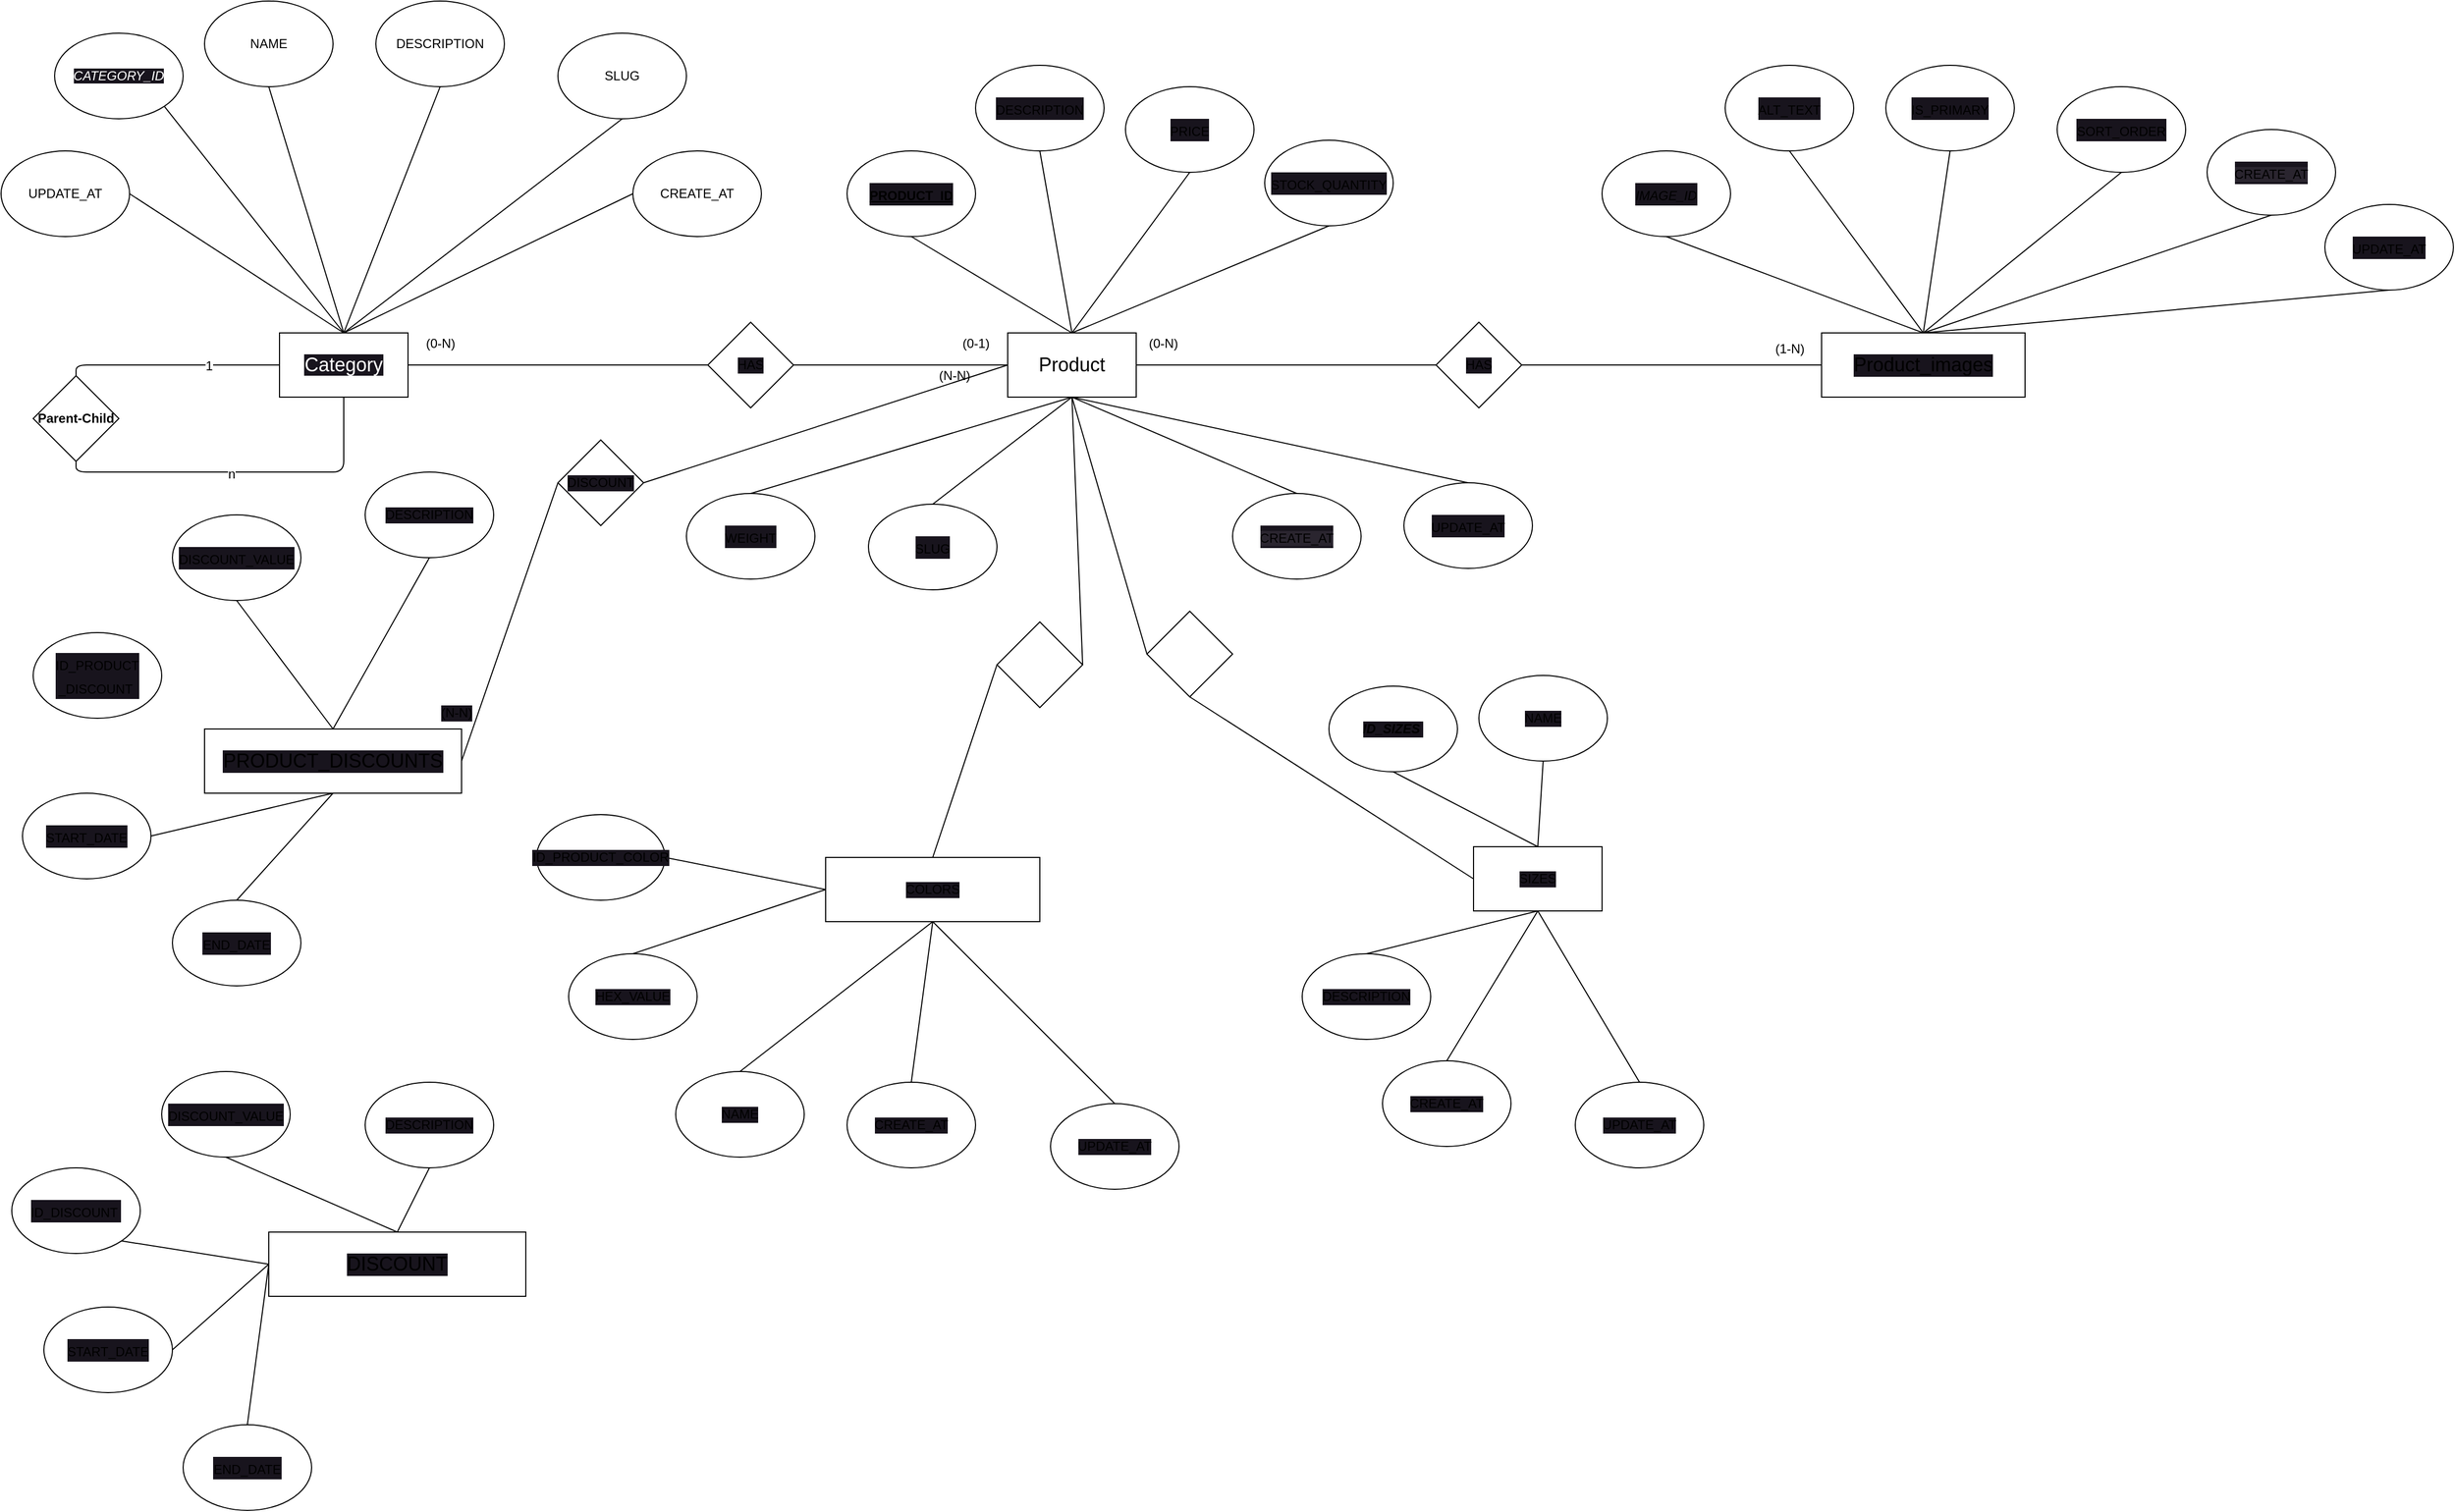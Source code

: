 <mxfile>
    <diagram id="ZuZ0NZf9SKrSVg9AD1OI" name="ERD">
        <mxGraphModel dx="2533" dy="1006" grid="1" gridSize="10" guides="1" tooltips="1" connect="1" arrows="1" fold="1" page="1" pageScale="1" pageWidth="850" pageHeight="1100" math="0" shadow="0">
            <root>
                <mxCell id="0"/>
                <mxCell id="1" parent="0"/>
                <mxCell id="16" style="edgeStyle=none;html=1;exitX=0.5;exitY=0;exitDx=0;exitDy=0;entryX=1;entryY=0.5;entryDx=0;entryDy=0;endArrow=none;endFill=0;" parent="1" source="2" target="8" edge="1">
                    <mxGeometry relative="1" as="geometry"/>
                </mxCell>
                <mxCell id="17" style="edgeStyle=none;html=1;exitX=0.5;exitY=0;exitDx=0;exitDy=0;entryX=1;entryY=1;entryDx=0;entryDy=0;endArrow=none;endFill=0;" parent="1" source="2" target="3" edge="1">
                    <mxGeometry relative="1" as="geometry"/>
                </mxCell>
                <mxCell id="18" style="edgeStyle=none;html=1;exitX=0.5;exitY=0;exitDx=0;exitDy=0;entryX=0.5;entryY=1;entryDx=0;entryDy=0;endArrow=none;endFill=0;" parent="1" source="2" target="4" edge="1">
                    <mxGeometry relative="1" as="geometry"/>
                </mxCell>
                <mxCell id="19" style="edgeStyle=none;html=1;exitX=0.5;exitY=0;exitDx=0;exitDy=0;entryX=0.5;entryY=1;entryDx=0;entryDy=0;endArrow=none;endFill=0;" parent="1" source="2" target="5" edge="1">
                    <mxGeometry relative="1" as="geometry"/>
                </mxCell>
                <mxCell id="20" style="edgeStyle=none;html=1;exitX=0.5;exitY=0;exitDx=0;exitDy=0;entryX=0.5;entryY=1;entryDx=0;entryDy=0;endArrow=none;endFill=0;" parent="1" source="2" target="6" edge="1">
                    <mxGeometry relative="1" as="geometry"/>
                </mxCell>
                <mxCell id="21" style="edgeStyle=none;html=1;exitX=0.5;exitY=0;exitDx=0;exitDy=0;entryX=0;entryY=0.5;entryDx=0;entryDy=0;endArrow=none;endFill=0;" parent="1" source="2" target="7" edge="1">
                    <mxGeometry relative="1" as="geometry"/>
                </mxCell>
                <mxCell id="24" style="edgeStyle=orthogonalEdgeStyle;html=1;exitX=0.5;exitY=1;exitDx=0;exitDy=0;entryX=0.5;entryY=1;entryDx=0;entryDy=0;endArrow=none;endFill=0;" parent="1" source="2" target="22" edge="1">
                    <mxGeometry relative="1" as="geometry"/>
                </mxCell>
                <mxCell id="29" value="&lt;font style=&quot;font-size: 12px;&quot;&gt;n&lt;/font&gt;" style="edgeLabel;html=1;align=center;verticalAlign=middle;resizable=0;points=[];" vertex="1" connectable="0" parent="24">
                    <mxGeometry x="0.063" y="2" relative="1" as="geometry">
                        <mxPoint as="offset"/>
                    </mxGeometry>
                </mxCell>
                <mxCell id="52" style="edgeStyle=orthogonalEdgeStyle;html=1;exitX=1;exitY=0.5;exitDx=0;exitDy=0;fontFamily=Helvetica;fontSize=12;endArrow=none;endFill=0;" edge="1" parent="1" source="2" target="51">
                    <mxGeometry relative="1" as="geometry"/>
                </mxCell>
                <mxCell id="2" value="&lt;div style=&quot;color: rgb(255, 255, 255); font-size: 18px; line-height: 27px;&quot;&gt;&lt;span style=&quot;background-color: rgb(24, 20, 29);&quot;&gt;Category&lt;/span&gt;&lt;/div&gt;" style="rounded=0;whiteSpace=wrap;html=1;" parent="1" vertex="1">
                    <mxGeometry x="260" y="360" width="120" height="60" as="geometry"/>
                </mxCell>
                <mxCell id="3" value="&lt;font color=&quot;#ffffff&quot;&gt;&lt;span style=&quot;background-color: rgb(24, 20, 29);&quot;&gt;&lt;i&gt;CATEGORY_ID&lt;/i&gt;&lt;/span&gt;&lt;/font&gt;" style="ellipse;whiteSpace=wrap;html=1;" parent="1" vertex="1">
                    <mxGeometry x="50" y="80" width="120" height="80" as="geometry"/>
                </mxCell>
                <mxCell id="4" value="NAME" style="ellipse;whiteSpace=wrap;html=1;" parent="1" vertex="1">
                    <mxGeometry x="190" y="50" width="120" height="80" as="geometry"/>
                </mxCell>
                <mxCell id="5" value="DESCRIPTION" style="ellipse;whiteSpace=wrap;html=1;" parent="1" vertex="1">
                    <mxGeometry x="350" y="50" width="120" height="80" as="geometry"/>
                </mxCell>
                <mxCell id="6" value="SLUG" style="ellipse;whiteSpace=wrap;html=1;" parent="1" vertex="1">
                    <mxGeometry x="520" y="80" width="120" height="80" as="geometry"/>
                </mxCell>
                <mxCell id="7" value="CREATE_AT" style="ellipse;whiteSpace=wrap;html=1;" parent="1" vertex="1">
                    <mxGeometry x="590" y="190" width="120" height="80" as="geometry"/>
                </mxCell>
                <mxCell id="8" value="UPDATE_AT" style="ellipse;whiteSpace=wrap;html=1;" parent="1" vertex="1">
                    <mxGeometry y="190" width="120" height="80" as="geometry"/>
                </mxCell>
                <mxCell id="49" style="edgeStyle=orthogonalEdgeStyle;html=1;exitX=0.5;exitY=0;exitDx=0;exitDy=0;entryX=0;entryY=0.5;entryDx=0;entryDy=0;fontFamily=Helvetica;fontSize=12;endArrow=none;endFill=0;" edge="1" parent="1" source="22" target="2">
                    <mxGeometry relative="1" as="geometry"/>
                </mxCell>
                <mxCell id="50" value="1" style="edgeLabel;html=1;align=center;verticalAlign=middle;resizable=0;points=[];fontSize=12;fontFamily=Helvetica;" vertex="1" connectable="0" parent="49">
                    <mxGeometry x="0.333" y="-1" relative="1" as="geometry">
                        <mxPoint as="offset"/>
                    </mxGeometry>
                </mxCell>
                <mxCell id="22" value="&lt;b&gt;Parent-Child&lt;/b&gt;" style="rhombus;whiteSpace=wrap;html=1;" parent="1" vertex="1">
                    <mxGeometry x="30" y="400" width="80" height="80" as="geometry"/>
                </mxCell>
                <mxCell id="60" style="edgeStyle=none;html=1;exitX=0.5;exitY=0;exitDx=0;exitDy=0;entryX=0.5;entryY=1;entryDx=0;entryDy=0;fontFamily=Helvetica;fontSize=12;endArrow=none;endFill=0;" edge="1" parent="1" source="30" target="32">
                    <mxGeometry relative="1" as="geometry"/>
                </mxCell>
                <mxCell id="61" style="edgeStyle=none;html=1;exitX=0.5;exitY=0;exitDx=0;exitDy=0;entryX=0.5;entryY=1;entryDx=0;entryDy=0;fontFamily=Helvetica;fontSize=12;endArrow=none;endFill=0;" edge="1" parent="1" source="30" target="33">
                    <mxGeometry relative="1" as="geometry"/>
                </mxCell>
                <mxCell id="79" style="edgeStyle=none;html=1;exitX=0.5;exitY=1;exitDx=0;exitDy=0;entryX=0.5;entryY=0;entryDx=0;entryDy=0;fontFamily=Helvetica;fontSize=12;endArrow=none;endFill=0;" edge="1" parent="1" source="30" target="75">
                    <mxGeometry relative="1" as="geometry"/>
                </mxCell>
                <mxCell id="81" style="edgeStyle=none;html=1;exitX=0.5;exitY=1;exitDx=0;exitDy=0;entryX=0.5;entryY=0;entryDx=0;entryDy=0;fontFamily=Helvetica;fontSize=12;endArrow=none;endFill=0;" edge="1" parent="1" source="30" target="80">
                    <mxGeometry relative="1" as="geometry"/>
                </mxCell>
                <mxCell id="30" value="&lt;font style=&quot;font-size: 18px;&quot;&gt;Product&lt;/font&gt;" style="rounded=0;whiteSpace=wrap;html=1;fontSize=12;" vertex="1" parent="1">
                    <mxGeometry x="940" y="360" width="120" height="60" as="geometry"/>
                </mxCell>
                <mxCell id="40" style="edgeStyle=none;html=1;exitX=0.5;exitY=0;exitDx=0;exitDy=0;entryX=0.5;entryY=1;entryDx=0;entryDy=0;fontSize=18;endArrow=none;endFill=0;" edge="1" parent="1" source="31" target="35">
                    <mxGeometry relative="1" as="geometry"/>
                </mxCell>
                <mxCell id="41" style="edgeStyle=none;html=1;exitX=0.5;exitY=0;exitDx=0;exitDy=0;entryX=0.5;entryY=1;entryDx=0;entryDy=0;fontSize=18;endArrow=none;endFill=0;" edge="1" parent="1" source="31" target="36">
                    <mxGeometry relative="1" as="geometry"/>
                </mxCell>
                <mxCell id="42" style="edgeStyle=none;html=1;exitX=0.5;exitY=0;exitDx=0;exitDy=0;entryX=0.5;entryY=1;entryDx=0;entryDy=0;fontSize=18;endArrow=none;endFill=0;" edge="1" parent="1" source="31" target="37">
                    <mxGeometry relative="1" as="geometry"/>
                </mxCell>
                <mxCell id="44" style="edgeStyle=none;html=1;exitX=0.5;exitY=0;exitDx=0;exitDy=0;entryX=0.5;entryY=1;entryDx=0;entryDy=0;fontSize=18;endArrow=none;endFill=0;" edge="1" parent="1" source="31" target="38">
                    <mxGeometry relative="1" as="geometry">
                        <mxPoint x="2030" y="280" as="targetPoint"/>
                    </mxGeometry>
                </mxCell>
                <mxCell id="71" style="edgeStyle=none;html=1;exitX=0.5;exitY=0;exitDx=0;exitDy=0;entryX=0.5;entryY=1;entryDx=0;entryDy=0;fontFamily=Helvetica;fontSize=12;endArrow=none;endFill=0;" edge="1" parent="1" source="31" target="67">
                    <mxGeometry relative="1" as="geometry"/>
                </mxCell>
                <mxCell id="72" style="edgeStyle=none;html=1;exitX=0.5;exitY=0;exitDx=0;exitDy=0;entryX=0.5;entryY=1;entryDx=0;entryDy=0;fontFamily=Helvetica;fontSize=12;endArrow=none;endFill=0;" edge="1" parent="1" source="31" target="70">
                    <mxGeometry relative="1" as="geometry"/>
                </mxCell>
                <mxCell id="31" value="Product_images" style="rounded=0;whiteSpace=wrap;html=1;labelBackgroundColor=#18141d;fontSize=18;" vertex="1" parent="1">
                    <mxGeometry x="1700" y="360" width="190" height="60" as="geometry"/>
                </mxCell>
                <mxCell id="32" value="&lt;font style=&quot;font-size: 12px;&quot;&gt;&lt;u&gt;&lt;b&gt;PRODUCT_ID&lt;/b&gt;&lt;/u&gt;&lt;/font&gt;" style="ellipse;whiteSpace=wrap;html=1;labelBackgroundColor=#18141d;fontSize=18;" vertex="1" parent="1">
                    <mxGeometry x="790" y="190" width="120" height="80" as="geometry"/>
                </mxCell>
                <mxCell id="33" value="&lt;font style=&quot;font-size: 12px;&quot;&gt;DESCRIPTION&lt;/font&gt;" style="ellipse;whiteSpace=wrap;html=1;labelBackgroundColor=#18141d;fontSize=18;" vertex="1" parent="1">
                    <mxGeometry x="910" y="110" width="120" height="80" as="geometry"/>
                </mxCell>
                <mxCell id="35" value="&lt;font style=&quot;font-size: 12px;&quot;&gt;&lt;i&gt;IMAGE_ID&lt;/i&gt;&lt;/font&gt;" style="ellipse;whiteSpace=wrap;html=1;labelBackgroundColor=#18141d;fontSize=18;" vertex="1" parent="1">
                    <mxGeometry x="1495" y="190" width="120" height="80" as="geometry"/>
                </mxCell>
                <mxCell id="36" value="&lt;font style=&quot;font-size: 12px;&quot;&gt;ALT_TEXT&lt;/font&gt;" style="ellipse;whiteSpace=wrap;html=1;labelBackgroundColor=#18141d;fontSize=18;" vertex="1" parent="1">
                    <mxGeometry x="1610" y="110" width="120" height="80" as="geometry"/>
                </mxCell>
                <mxCell id="37" value="&lt;font style=&quot;font-size: 12px;&quot;&gt;IS_PRIMARY&lt;/font&gt;" style="ellipse;whiteSpace=wrap;html=1;labelBackgroundColor=#18141d;fontSize=18;" vertex="1" parent="1">
                    <mxGeometry x="1760" y="110" width="120" height="80" as="geometry"/>
                </mxCell>
                <mxCell id="38" value="&lt;font style=&quot;font-size: 12px;&quot;&gt;SORT_ORDER&lt;/font&gt;" style="ellipse;whiteSpace=wrap;html=1;labelBackgroundColor=#18141d;fontSize=18;" vertex="1" parent="1">
                    <mxGeometry x="1920" y="130" width="120" height="80" as="geometry"/>
                </mxCell>
                <mxCell id="47" style="edgeStyle=none;html=1;exitX=0;exitY=0.5;exitDx=0;exitDy=0;entryX=1;entryY=0.5;entryDx=0;entryDy=0;fontFamily=Helvetica;fontSize=12;endArrow=none;endFill=0;" edge="1" parent="1" source="45" target="30">
                    <mxGeometry relative="1" as="geometry"/>
                </mxCell>
                <mxCell id="48" style="edgeStyle=none;html=1;exitX=1;exitY=0.5;exitDx=0;exitDy=0;entryX=0;entryY=0.5;entryDx=0;entryDy=0;fontFamily=Helvetica;fontSize=12;endArrow=none;endFill=0;" edge="1" parent="1" source="45" target="31">
                    <mxGeometry relative="1" as="geometry"/>
                </mxCell>
                <mxCell id="45" value="HAS" style="rhombus;whiteSpace=wrap;html=1;labelBackgroundColor=#18141d;fontFamily=Helvetica;fontSize=12;" vertex="1" parent="1">
                    <mxGeometry x="1340" y="350" width="80" height="80" as="geometry"/>
                </mxCell>
                <mxCell id="53" style="html=1;exitX=1;exitY=0.5;exitDx=0;exitDy=0;fontFamily=Helvetica;fontSize=12;endArrow=none;endFill=0;" edge="1" parent="1" source="51" target="30">
                    <mxGeometry relative="1" as="geometry"/>
                </mxCell>
                <mxCell id="51" value="HAS" style="rhombus;whiteSpace=wrap;html=1;labelBackgroundColor=#18141d;fontFamily=Helvetica;fontSize=12;" vertex="1" parent="1">
                    <mxGeometry x="660" y="350" width="80" height="80" as="geometry"/>
                </mxCell>
                <mxCell id="54" value="(0-N)" style="text;html=1;align=center;verticalAlign=middle;resizable=0;points=[];autosize=1;strokeColor=none;fillColor=none;fontSize=12;fontFamily=Helvetica;" vertex="1" parent="1">
                    <mxGeometry x="385" y="355" width="50" height="30" as="geometry"/>
                </mxCell>
                <mxCell id="55" value="(0-1)" style="text;html=1;align=center;verticalAlign=middle;resizable=0;points=[];autosize=1;strokeColor=none;fillColor=none;fontSize=12;fontFamily=Helvetica;" vertex="1" parent="1">
                    <mxGeometry x="885" y="355" width="50" height="30" as="geometry"/>
                </mxCell>
                <mxCell id="56" value="(0-N)" style="text;html=1;align=center;verticalAlign=middle;resizable=0;points=[];autosize=1;strokeColor=none;fillColor=none;fontSize=12;fontFamily=Helvetica;" vertex="1" parent="1">
                    <mxGeometry x="1060" y="355" width="50" height="30" as="geometry"/>
                </mxCell>
                <mxCell id="57" value="(1-N)" style="text;html=1;align=center;verticalAlign=middle;resizable=0;points=[];autosize=1;strokeColor=none;fillColor=none;fontSize=12;fontFamily=Helvetica;" vertex="1" parent="1">
                    <mxGeometry x="1645" y="360" width="50" height="30" as="geometry"/>
                </mxCell>
                <mxCell id="63" style="edgeStyle=none;html=1;exitX=0.5;exitY=1;exitDx=0;exitDy=0;entryX=0.5;entryY=0;entryDx=0;entryDy=0;fontFamily=Helvetica;fontSize=12;endArrow=none;endFill=0;" edge="1" parent="1" source="62" target="30">
                    <mxGeometry relative="1" as="geometry"/>
                </mxCell>
                <mxCell id="62" value="&lt;span style=&quot;font-size: 12px;&quot;&gt;PRICE&lt;/span&gt;" style="ellipse;whiteSpace=wrap;html=1;labelBackgroundColor=#18141d;fontSize=18;" vertex="1" parent="1">
                    <mxGeometry x="1050" y="130" width="120" height="80" as="geometry"/>
                </mxCell>
                <mxCell id="65" style="edgeStyle=none;html=1;exitX=0.5;exitY=1;exitDx=0;exitDy=0;entryX=0.5;entryY=0;entryDx=0;entryDy=0;fontFamily=Helvetica;fontSize=12;endArrow=none;endFill=0;" edge="1" parent="1" source="64" target="30">
                    <mxGeometry relative="1" as="geometry"/>
                </mxCell>
                <mxCell id="64" value="&lt;font style=&quot;font-size: 12px;&quot;&gt;STOCK_QUANTITY&lt;/font&gt;" style="ellipse;whiteSpace=wrap;html=1;labelBackgroundColor=#18141d;fontSize=18;" vertex="1" parent="1">
                    <mxGeometry x="1180" y="180" width="120" height="80" as="geometry"/>
                </mxCell>
                <mxCell id="67" value="&lt;span style=&quot;font-size: 12px; background-color: rgb(42, 37, 47);&quot;&gt;CREATE_AT&lt;/span&gt;" style="ellipse;whiteSpace=wrap;html=1;labelBackgroundColor=#18141d;fontSize=18;" vertex="1" parent="1">
                    <mxGeometry x="2060" y="170" width="120" height="80" as="geometry"/>
                </mxCell>
                <mxCell id="70" value="&lt;font style=&quot;font-size: 12px;&quot;&gt;UPDATE_AT&lt;/font&gt;" style="ellipse;whiteSpace=wrap;html=1;labelBackgroundColor=#18141d;fontSize=18;" vertex="1" parent="1">
                    <mxGeometry x="2170" y="240" width="120" height="80" as="geometry"/>
                </mxCell>
                <mxCell id="76" style="edgeStyle=none;html=1;exitX=0.5;exitY=0;exitDx=0;exitDy=0;entryX=0.5;entryY=1;entryDx=0;entryDy=0;fontFamily=Helvetica;fontSize=12;endArrow=none;endFill=0;" edge="1" parent="1" source="73" target="30">
                    <mxGeometry relative="1" as="geometry"/>
                </mxCell>
                <mxCell id="73" value="&lt;span style=&quot;font-size: 12px;&quot;&gt;WEIGHT&lt;/span&gt;" style="ellipse;whiteSpace=wrap;html=1;labelBackgroundColor=#18141d;fontSize=18;" vertex="1" parent="1">
                    <mxGeometry x="640" y="510" width="120" height="80" as="geometry"/>
                </mxCell>
                <mxCell id="77" style="edgeStyle=none;html=1;exitX=0.5;exitY=0;exitDx=0;exitDy=0;entryX=0.5;entryY=1;entryDx=0;entryDy=0;fontFamily=Helvetica;fontSize=12;endArrow=none;endFill=0;" edge="1" parent="1" source="74" target="30">
                    <mxGeometry relative="1" as="geometry"/>
                </mxCell>
                <mxCell id="74" value="&lt;span style=&quot;font-size: 12px;&quot;&gt;SLUG&lt;/span&gt;" style="ellipse;whiteSpace=wrap;html=1;labelBackgroundColor=#18141d;fontSize=18;" vertex="1" parent="1">
                    <mxGeometry x="810" y="520" width="120" height="80" as="geometry"/>
                </mxCell>
                <mxCell id="75" value="&lt;span style=&quot;font-size: 12px; background-color: rgb(42, 37, 47);&quot;&gt;CREATE_AT&lt;/span&gt;" style="ellipse;whiteSpace=wrap;html=1;labelBackgroundColor=#18141d;fontSize=18;" vertex="1" parent="1">
                    <mxGeometry x="1150" y="510" width="120" height="80" as="geometry"/>
                </mxCell>
                <mxCell id="80" value="&lt;font style=&quot;font-size: 12px;&quot;&gt;UPDATE_AT&lt;/font&gt;" style="ellipse;whiteSpace=wrap;html=1;labelBackgroundColor=#18141d;fontSize=18;" vertex="1" parent="1">
                    <mxGeometry x="1310" y="500" width="120" height="80" as="geometry"/>
                </mxCell>
                <mxCell id="91" style="edgeStyle=none;html=1;exitX=0.5;exitY=0;exitDx=0;exitDy=0;entryX=0.5;entryY=1;entryDx=0;entryDy=0;fontFamily=Helvetica;fontSize=12;endArrow=none;endFill=0;" edge="1" parent="1" source="85" target="87">
                    <mxGeometry relative="1" as="geometry"/>
                </mxCell>
                <mxCell id="93" style="edgeStyle=none;html=1;exitX=0.5;exitY=0;exitDx=0;exitDy=0;entryX=0.5;entryY=1;entryDx=0;entryDy=0;fontFamily=Helvetica;fontSize=12;endArrow=none;endFill=0;" edge="1" parent="1" source="85" target="90">
                    <mxGeometry relative="1" as="geometry"/>
                </mxCell>
                <mxCell id="94" style="edgeStyle=none;html=1;exitX=0.5;exitY=1;exitDx=0;exitDy=0;entryX=1;entryY=0.5;entryDx=0;entryDy=0;fontFamily=Helvetica;fontSize=12;endArrow=none;endFill=0;" edge="1" parent="1" source="85" target="88">
                    <mxGeometry relative="1" as="geometry"/>
                </mxCell>
                <mxCell id="95" style="edgeStyle=none;html=1;exitX=0.5;exitY=1;exitDx=0;exitDy=0;entryX=0.5;entryY=0;entryDx=0;entryDy=0;fontFamily=Helvetica;fontSize=12;endArrow=none;endFill=0;" edge="1" parent="1" source="85" target="89">
                    <mxGeometry relative="1" as="geometry"/>
                </mxCell>
                <mxCell id="101" style="edgeStyle=none;html=1;exitX=1;exitY=0.5;exitDx=0;exitDy=0;entryX=0;entryY=0.5;entryDx=0;entryDy=0;fontFamily=Helvetica;fontSize=12;endArrow=none;endFill=0;" edge="1" parent="1" source="85" target="98">
                    <mxGeometry relative="1" as="geometry"/>
                </mxCell>
                <mxCell id="85" value="&lt;font style=&quot;font-size: 18px;&quot;&gt;PRODUCT_DISCOUNTS&lt;/font&gt;" style="whiteSpace=wrap;html=1;labelBackgroundColor=#18141d;fontFamily=Helvetica;fontSize=12;" vertex="1" parent="1">
                    <mxGeometry x="190" y="730" width="240" height="60" as="geometry"/>
                </mxCell>
                <mxCell id="A3r0z-7yoTBk_t6Ie3_u-114" style="edgeStyle=none;html=1;exitX=1;exitY=1;exitDx=0;exitDy=0;entryX=0;entryY=0.5;entryDx=0;entryDy=0;fontFamily=Helvetica;fontSize=12;endArrow=none;endFill=0;" edge="1" parent="1" source="86" target="108">
                    <mxGeometry relative="1" as="geometry"/>
                </mxCell>
                <mxCell id="86" value="&lt;font style=&quot;font-size: 12px;&quot;&gt;ID_DISCOUNT&amp;nbsp;&lt;/font&gt;" style="ellipse;whiteSpace=wrap;html=1;labelBackgroundColor=#18141d;fontFamily=Helvetica;fontSize=18;" vertex="1" parent="1">
                    <mxGeometry x="10" y="1140" width="120" height="80" as="geometry"/>
                </mxCell>
                <mxCell id="87" value="&lt;font style=&quot;font-size: 12px;&quot;&gt;DISCOUNT_VALUE&lt;/font&gt;" style="ellipse;whiteSpace=wrap;html=1;labelBackgroundColor=#18141d;fontFamily=Helvetica;fontSize=18;" vertex="1" parent="1">
                    <mxGeometry x="160" y="530" width="120" height="80" as="geometry"/>
                </mxCell>
                <mxCell id="88" value="&lt;font style=&quot;font-size: 12px;&quot;&gt;START_DATE&lt;/font&gt;" style="ellipse;whiteSpace=wrap;html=1;labelBackgroundColor=#18141d;fontFamily=Helvetica;fontSize=18;" vertex="1" parent="1">
                    <mxGeometry x="20" y="790" width="120" height="80" as="geometry"/>
                </mxCell>
                <mxCell id="89" value="&lt;font style=&quot;font-size: 12px;&quot;&gt;END_DATE&lt;/font&gt;" style="ellipse;whiteSpace=wrap;html=1;labelBackgroundColor=#18141d;fontFamily=Helvetica;fontSize=18;" vertex="1" parent="1">
                    <mxGeometry x="160" y="890" width="120" height="80" as="geometry"/>
                </mxCell>
                <mxCell id="90" value="DESCRIPTION" style="ellipse;whiteSpace=wrap;html=1;labelBackgroundColor=#18141d;fontFamily=Helvetica;fontSize=12;" vertex="1" parent="1">
                    <mxGeometry x="340" y="490" width="120" height="80" as="geometry"/>
                </mxCell>
                <mxCell id="102" style="edgeStyle=none;html=1;exitX=1;exitY=0.5;exitDx=0;exitDy=0;entryX=0;entryY=0.5;entryDx=0;entryDy=0;fontFamily=Helvetica;fontSize=12;endArrow=none;endFill=0;" edge="1" parent="1" source="98" target="30">
                    <mxGeometry relative="1" as="geometry"/>
                </mxCell>
                <mxCell id="98" value="DISCOUNT" style="rhombus;whiteSpace=wrap;html=1;labelBackgroundColor=#18141d;fontFamily=Helvetica;fontSize=12;" vertex="1" parent="1">
                    <mxGeometry x="520" y="460" width="80" height="80" as="geometry"/>
                </mxCell>
                <mxCell id="105" value="(N-N)" style="text;html=1;align=center;verticalAlign=middle;resizable=0;points=[];autosize=1;strokeColor=none;fillColor=none;fontSize=12;fontFamily=Helvetica;" vertex="1" parent="1">
                    <mxGeometry x="865" y="385" width="50" height="30" as="geometry"/>
                </mxCell>
                <mxCell id="A3r0z-7yoTBk_t6Ie3_u-121" style="edgeStyle=none;html=1;exitX=0.5;exitY=0;exitDx=0;exitDy=0;entryX=0.5;entryY=1;entryDx=0;entryDy=0;fontFamily=Helvetica;fontSize=12;endArrow=none;endFill=0;" edge="1" parent="1" source="108" target="A3r0z-7yoTBk_t6Ie3_u-113">
                    <mxGeometry relative="1" as="geometry"/>
                </mxCell>
                <mxCell id="A3r0z-7yoTBk_t6Ie3_u-122" style="edgeStyle=none;html=1;exitX=0.5;exitY=0;exitDx=0;exitDy=0;entryX=0.5;entryY=1;entryDx=0;entryDy=0;fontFamily=Helvetica;fontSize=12;endArrow=none;endFill=0;" edge="1" parent="1" source="108" target="A3r0z-7yoTBk_t6Ie3_u-112">
                    <mxGeometry relative="1" as="geometry"/>
                </mxCell>
                <mxCell id="108" value="&lt;font style=&quot;font-size: 18px;&quot;&gt;DISCOUNT&lt;/font&gt;" style="whiteSpace=wrap;html=1;labelBackgroundColor=#18141d;fontFamily=Helvetica;fontSize=12;" vertex="1" parent="1">
                    <mxGeometry x="250" y="1200" width="240" height="60" as="geometry"/>
                </mxCell>
                <mxCell id="A3r0z-7yoTBk_t6Ie3_u-116" style="edgeStyle=none;html=1;exitX=0.5;exitY=0;exitDx=0;exitDy=0;entryX=0;entryY=0.5;entryDx=0;entryDy=0;fontFamily=Helvetica;fontSize=12;endArrow=none;endFill=0;" edge="1" parent="1" source="109" target="108">
                    <mxGeometry relative="1" as="geometry"/>
                </mxCell>
                <mxCell id="109" value="&lt;font style=&quot;font-size: 12px;&quot;&gt;END_DATE&lt;/font&gt;" style="ellipse;whiteSpace=wrap;html=1;labelBackgroundColor=#18141d;fontFamily=Helvetica;fontSize=18;" vertex="1" parent="1">
                    <mxGeometry x="170" y="1380" width="120" height="80" as="geometry"/>
                </mxCell>
                <mxCell id="A3r0z-7yoTBk_t6Ie3_u-115" style="edgeStyle=none;html=1;exitX=1;exitY=0.5;exitDx=0;exitDy=0;entryX=0;entryY=0.5;entryDx=0;entryDy=0;fontFamily=Helvetica;fontSize=12;endArrow=none;endFill=0;" edge="1" parent="1" source="110" target="108">
                    <mxGeometry relative="1" as="geometry"/>
                </mxCell>
                <mxCell id="110" value="&lt;font style=&quot;font-size: 12px;&quot;&gt;START_DATE&lt;/font&gt;" style="ellipse;whiteSpace=wrap;html=1;labelBackgroundColor=#18141d;fontFamily=Helvetica;fontSize=18;" vertex="1" parent="1">
                    <mxGeometry x="40" y="1270" width="120" height="80" as="geometry"/>
                </mxCell>
                <mxCell id="111" value="&lt;font style=&quot;font-size: 12px;&quot;&gt;ID_PRODUCT&lt;br&gt;_DISCOUNT&amp;nbsp;&lt;/font&gt;" style="ellipse;whiteSpace=wrap;html=1;labelBackgroundColor=#18141d;fontFamily=Helvetica;fontSize=18;" vertex="1" parent="1">
                    <mxGeometry x="30" y="640" width="120" height="80" as="geometry"/>
                </mxCell>
                <mxCell id="A3r0z-7yoTBk_t6Ie3_u-111" value="(N-N)" style="text;html=1;align=center;verticalAlign=middle;resizable=0;points=[];autosize=1;strokeColor=none;fillColor=none;fontSize=12;fontFamily=Helvetica;labelBackgroundColor=#18141d;" vertex="1" parent="1">
                    <mxGeometry x="400" y="700" width="50" height="30" as="geometry"/>
                </mxCell>
                <mxCell id="A3r0z-7yoTBk_t6Ie3_u-112" value="&lt;font style=&quot;font-size: 12px;&quot;&gt;DISCOUNT_VALUE&lt;/font&gt;" style="ellipse;whiteSpace=wrap;html=1;labelBackgroundColor=#18141d;fontFamily=Helvetica;fontSize=18;" vertex="1" parent="1">
                    <mxGeometry x="150" y="1050" width="120" height="80" as="geometry"/>
                </mxCell>
                <mxCell id="A3r0z-7yoTBk_t6Ie3_u-113" value="DESCRIPTION" style="ellipse;whiteSpace=wrap;html=1;labelBackgroundColor=#18141d;fontFamily=Helvetica;fontSize=12;" vertex="1" parent="1">
                    <mxGeometry x="340" y="1060" width="120" height="80" as="geometry"/>
                </mxCell>
                <mxCell id="A3r0z-7yoTBk_t6Ie3_u-139" style="edgeStyle=none;html=1;exitX=0.5;exitY=1;exitDx=0;exitDy=0;entryX=0.5;entryY=0;entryDx=0;entryDy=0;fontFamily=Helvetica;fontSize=12;endArrow=none;endFill=0;" edge="1" parent="1" source="A3r0z-7yoTBk_t6Ie3_u-124" target="A3r0z-7yoTBk_t6Ie3_u-125">
                    <mxGeometry relative="1" as="geometry"/>
                </mxCell>
                <mxCell id="A3r0z-7yoTBk_t6Ie3_u-140" style="edgeStyle=none;html=1;exitX=0.5;exitY=1;exitDx=0;exitDy=0;entryX=0.5;entryY=0;entryDx=0;entryDy=0;fontFamily=Helvetica;fontSize=12;endArrow=none;endFill=0;" edge="1" parent="1" source="A3r0z-7yoTBk_t6Ie3_u-124" target="A3r0z-7yoTBk_t6Ie3_u-129">
                    <mxGeometry relative="1" as="geometry"/>
                </mxCell>
                <mxCell id="A3r0z-7yoTBk_t6Ie3_u-142" style="edgeStyle=none;html=1;exitX=0;exitY=0.5;exitDx=0;exitDy=0;entryX=0.5;entryY=0;entryDx=0;entryDy=0;fontFamily=Helvetica;fontSize=12;endArrow=none;endFill=0;" edge="1" parent="1" source="A3r0z-7yoTBk_t6Ie3_u-124" target="A3r0z-7yoTBk_t6Ie3_u-127">
                    <mxGeometry relative="1" as="geometry"/>
                </mxCell>
                <mxCell id="A3r0z-7yoTBk_t6Ie3_u-143" style="edgeStyle=none;html=1;exitX=0;exitY=0.5;exitDx=0;exitDy=0;entryX=1;entryY=0.5;entryDx=0;entryDy=0;fontFamily=Helvetica;fontSize=12;endArrow=none;endFill=0;" edge="1" parent="1" source="A3r0z-7yoTBk_t6Ie3_u-124" target="A3r0z-7yoTBk_t6Ie3_u-128">
                    <mxGeometry relative="1" as="geometry"/>
                </mxCell>
                <mxCell id="A3r0z-7yoTBk_t6Ie3_u-124" value="COLORS" style="rounded=0;whiteSpace=wrap;html=1;labelBackgroundColor=#18141d;fontFamily=Helvetica;fontSize=12;" vertex="1" parent="1">
                    <mxGeometry x="770" y="850" width="200" height="60" as="geometry"/>
                </mxCell>
                <mxCell id="A3r0z-7yoTBk_t6Ie3_u-125" value="CREATE_AT" style="ellipse;whiteSpace=wrap;html=1;labelBackgroundColor=#18141d;fontFamily=Helvetica;fontSize=12;" vertex="1" parent="1">
                    <mxGeometry x="790" y="1060" width="120" height="80" as="geometry"/>
                </mxCell>
                <mxCell id="A3r0z-7yoTBk_t6Ie3_u-141" style="edgeStyle=none;html=1;exitX=0.5;exitY=0;exitDx=0;exitDy=0;entryX=0.5;entryY=1;entryDx=0;entryDy=0;fontFamily=Helvetica;fontSize=12;endArrow=none;endFill=0;" edge="1" parent="1" source="A3r0z-7yoTBk_t6Ie3_u-126" target="A3r0z-7yoTBk_t6Ie3_u-124">
                    <mxGeometry relative="1" as="geometry"/>
                </mxCell>
                <mxCell id="A3r0z-7yoTBk_t6Ie3_u-126" value="NAME" style="ellipse;whiteSpace=wrap;html=1;labelBackgroundColor=#18141d;fontFamily=Helvetica;fontSize=12;" vertex="1" parent="1">
                    <mxGeometry x="630" y="1050" width="120" height="80" as="geometry"/>
                </mxCell>
                <mxCell id="A3r0z-7yoTBk_t6Ie3_u-127" value="HEX_VALUE" style="ellipse;whiteSpace=wrap;html=1;labelBackgroundColor=#18141d;fontFamily=Helvetica;fontSize=12;" vertex="1" parent="1">
                    <mxGeometry x="530" y="940" width="120" height="80" as="geometry"/>
                </mxCell>
                <mxCell id="A3r0z-7yoTBk_t6Ie3_u-128" value="ID_PRODUCT_COLOR" style="ellipse;whiteSpace=wrap;html=1;labelBackgroundColor=#18141d;fontFamily=Helvetica;fontSize=12;" vertex="1" parent="1">
                    <mxGeometry x="500" y="810" width="120" height="80" as="geometry"/>
                </mxCell>
                <mxCell id="A3r0z-7yoTBk_t6Ie3_u-129" value="UPDATE_AT" style="ellipse;whiteSpace=wrap;html=1;labelBackgroundColor=#18141d;fontFamily=Helvetica;fontSize=12;" vertex="1" parent="1">
                    <mxGeometry x="980" y="1080" width="120" height="80" as="geometry"/>
                </mxCell>
                <mxCell id="A3r0z-7yoTBk_t6Ie3_u-146" style="edgeStyle=none;html=1;exitX=1;exitY=0.5;exitDx=0;exitDy=0;entryX=0.5;entryY=1;entryDx=0;entryDy=0;fontFamily=Helvetica;fontSize=12;endArrow=none;endFill=0;" edge="1" parent="1" source="A3r0z-7yoTBk_t6Ie3_u-144" target="30">
                    <mxGeometry relative="1" as="geometry"/>
                </mxCell>
                <mxCell id="A3r0z-7yoTBk_t6Ie3_u-156" style="edgeStyle=none;html=1;exitX=0;exitY=0.5;exitDx=0;exitDy=0;entryX=0.5;entryY=0;entryDx=0;entryDy=0;fontFamily=Helvetica;fontSize=12;endArrow=none;endFill=0;" edge="1" parent="1" source="A3r0z-7yoTBk_t6Ie3_u-144" target="A3r0z-7yoTBk_t6Ie3_u-124">
                    <mxGeometry relative="1" as="geometry"/>
                </mxCell>
                <mxCell id="A3r0z-7yoTBk_t6Ie3_u-144" value="" style="rhombus;whiteSpace=wrap;html=1;labelBackgroundColor=#18141d;fontFamily=Helvetica;fontSize=12;" vertex="1" parent="1">
                    <mxGeometry x="930" y="630" width="80" height="80" as="geometry"/>
                </mxCell>
                <mxCell id="A3r0z-7yoTBk_t6Ie3_u-147" value="SIZES&lt;br&gt;" style="rounded=0;whiteSpace=wrap;html=1;labelBackgroundColor=#18141d;fontFamily=Helvetica;fontSize=12;" vertex="1" parent="1">
                    <mxGeometry x="1375" y="840" width="120" height="60" as="geometry"/>
                </mxCell>
                <mxCell id="A3r0z-7yoTBk_t6Ie3_u-163" style="edgeStyle=none;html=1;exitX=0.5;exitY=1;exitDx=0;exitDy=0;entryX=0.5;entryY=0;entryDx=0;entryDy=0;fontFamily=Helvetica;fontSize=12;endArrow=none;endFill=0;" edge="1" parent="1" source="A3r0z-7yoTBk_t6Ie3_u-148" target="A3r0z-7yoTBk_t6Ie3_u-147">
                    <mxGeometry relative="1" as="geometry"/>
                </mxCell>
                <mxCell id="A3r0z-7yoTBk_t6Ie3_u-148" value="NAME" style="ellipse;whiteSpace=wrap;html=1;labelBackgroundColor=#18141d;fontFamily=Helvetica;fontSize=12;" vertex="1" parent="1">
                    <mxGeometry x="1380" y="680" width="120" height="80" as="geometry"/>
                </mxCell>
                <mxCell id="A3r0z-7yoTBk_t6Ie3_u-158" style="edgeStyle=none;html=1;exitX=0.5;exitY=0;exitDx=0;exitDy=0;entryX=0.5;entryY=1;entryDx=0;entryDy=0;fontFamily=Helvetica;fontSize=12;endArrow=none;endFill=0;" edge="1" parent="1" source="A3r0z-7yoTBk_t6Ie3_u-149" target="A3r0z-7yoTBk_t6Ie3_u-147">
                    <mxGeometry relative="1" as="geometry"/>
                </mxCell>
                <mxCell id="A3r0z-7yoTBk_t6Ie3_u-149" value="DESCRIPTION" style="ellipse;whiteSpace=wrap;html=1;labelBackgroundColor=#18141d;fontFamily=Helvetica;fontSize=12;" vertex="1" parent="1">
                    <mxGeometry x="1215" y="940" width="120" height="80" as="geometry"/>
                </mxCell>
                <mxCell id="A3r0z-7yoTBk_t6Ie3_u-160" style="edgeStyle=none;html=1;exitX=0.5;exitY=0;exitDx=0;exitDy=0;entryX=0.5;entryY=1;entryDx=0;entryDy=0;fontFamily=Helvetica;fontSize=12;endArrow=none;endFill=0;" edge="1" parent="1" source="A3r0z-7yoTBk_t6Ie3_u-150" target="A3r0z-7yoTBk_t6Ie3_u-147">
                    <mxGeometry relative="1" as="geometry"/>
                </mxCell>
                <mxCell id="A3r0z-7yoTBk_t6Ie3_u-150" value="CREATE_AT" style="ellipse;whiteSpace=wrap;html=1;labelBackgroundColor=#18141d;fontFamily=Helvetica;fontSize=12;" vertex="1" parent="1">
                    <mxGeometry x="1290" y="1040" width="120" height="80" as="geometry"/>
                </mxCell>
                <mxCell id="A3r0z-7yoTBk_t6Ie3_u-161" style="edgeStyle=none;html=1;exitX=0.5;exitY=0;exitDx=0;exitDy=0;entryX=0.5;entryY=1;entryDx=0;entryDy=0;fontFamily=Helvetica;fontSize=12;endArrow=none;endFill=0;" edge="1" parent="1" source="A3r0z-7yoTBk_t6Ie3_u-151" target="A3r0z-7yoTBk_t6Ie3_u-147">
                    <mxGeometry relative="1" as="geometry"/>
                </mxCell>
                <mxCell id="A3r0z-7yoTBk_t6Ie3_u-151" value="UPDATE_AT" style="ellipse;whiteSpace=wrap;html=1;labelBackgroundColor=#18141d;fontFamily=Helvetica;fontSize=12;" vertex="1" parent="1">
                    <mxGeometry x="1470" y="1060" width="120" height="80" as="geometry"/>
                </mxCell>
                <mxCell id="A3r0z-7yoTBk_t6Ie3_u-162" style="edgeStyle=none;html=1;exitX=0.5;exitY=1;exitDx=0;exitDy=0;entryX=0.5;entryY=0;entryDx=0;entryDy=0;fontFamily=Helvetica;fontSize=12;endArrow=none;endFill=0;" edge="1" parent="1" source="A3r0z-7yoTBk_t6Ie3_u-152" target="A3r0z-7yoTBk_t6Ie3_u-147">
                    <mxGeometry relative="1" as="geometry"/>
                </mxCell>
                <mxCell id="A3r0z-7yoTBk_t6Ie3_u-152" value="&lt;b&gt;&lt;i&gt;ID_SIZES&amp;nbsp;&lt;/i&gt;&lt;/b&gt;" style="ellipse;whiteSpace=wrap;html=1;labelBackgroundColor=#18141d;fontFamily=Helvetica;fontSize=12;" vertex="1" parent="1">
                    <mxGeometry x="1240" y="690" width="120" height="80" as="geometry"/>
                </mxCell>
                <mxCell id="A3r0z-7yoTBk_t6Ie3_u-155" style="edgeStyle=none;html=1;exitX=0;exitY=0.5;exitDx=0;exitDy=0;entryX=0.5;entryY=1;entryDx=0;entryDy=0;fontFamily=Helvetica;fontSize=12;endArrow=none;endFill=0;" edge="1" parent="1" source="A3r0z-7yoTBk_t6Ie3_u-154" target="30">
                    <mxGeometry relative="1" as="geometry"/>
                </mxCell>
                <mxCell id="A3r0z-7yoTBk_t6Ie3_u-157" style="edgeStyle=none;html=1;exitX=0.5;exitY=1;exitDx=0;exitDy=0;entryX=0;entryY=0.5;entryDx=0;entryDy=0;fontFamily=Helvetica;fontSize=12;endArrow=none;endFill=0;" edge="1" parent="1" source="A3r0z-7yoTBk_t6Ie3_u-154" target="A3r0z-7yoTBk_t6Ie3_u-147">
                    <mxGeometry relative="1" as="geometry"/>
                </mxCell>
                <mxCell id="A3r0z-7yoTBk_t6Ie3_u-154" value="" style="rhombus;whiteSpace=wrap;html=1;labelBackgroundColor=#18141d;fontFamily=Helvetica;fontSize=12;" vertex="1" parent="1">
                    <mxGeometry x="1070" y="620" width="80" height="80" as="geometry"/>
                </mxCell>
            </root>
        </mxGraphModel>
    </diagram>
    <diagram id="q20WUlvzmt6VdQU30xF4" name="sample">
        <mxGraphModel dx="2026" dy="805" grid="1" gridSize="10" guides="1" tooltips="1" connect="1" arrows="1" fold="1" page="1" pageScale="1" pageWidth="850" pageHeight="1100" math="0" shadow="0">
            <root>
                <mxCell id="0"/>
                <mxCell id="1" parent="0"/>
            </root>
        </mxGraphModel>
    </diagram>
</mxfile>